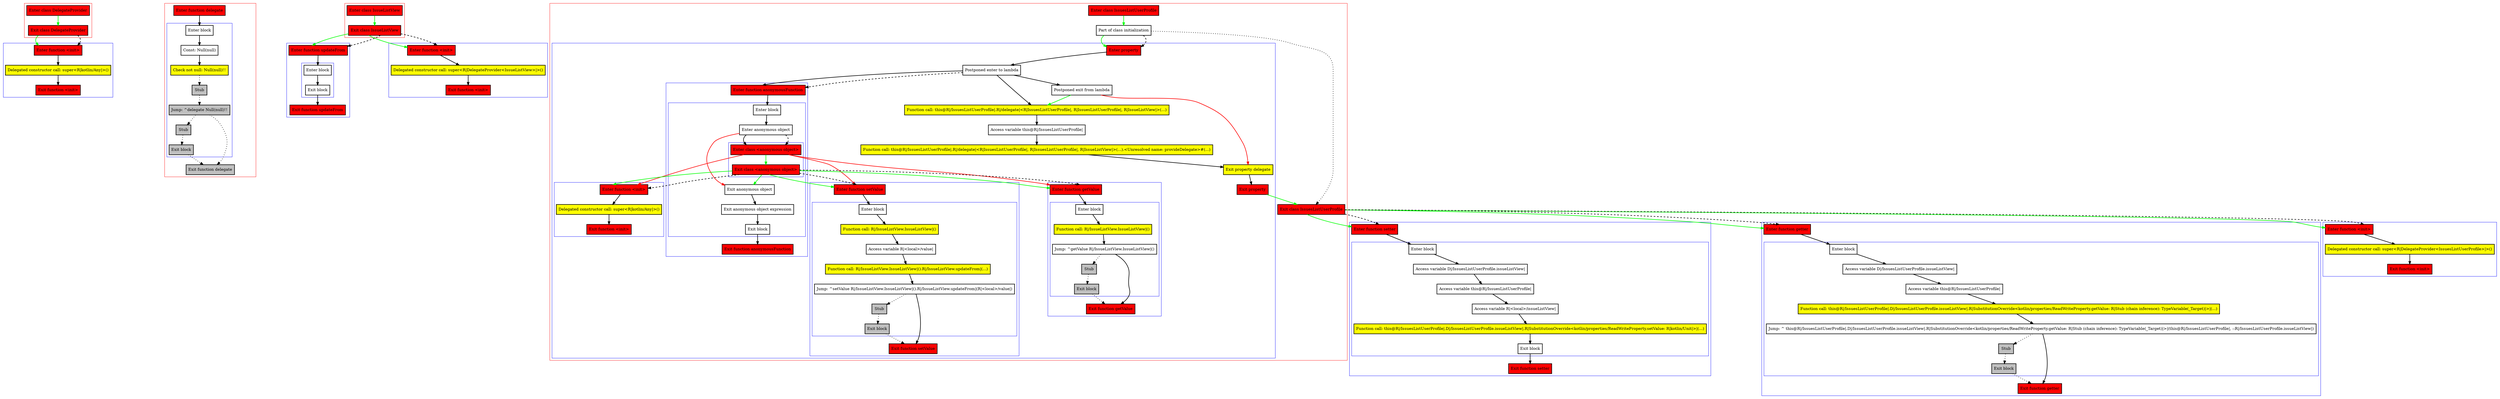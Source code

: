 digraph delegateWithAnonymousObject_kt {
    graph [nodesep=3]
    node [shape=box penwidth=2]
    edge [penwidth=2]

    subgraph cluster_0 {
        color=red
        0 [label="Enter class DelegateProvider" style="filled" fillcolor=red];
        1 [label="Exit class DelegateProvider" style="filled" fillcolor=red];
    }
    subgraph cluster_1 {
        color=blue
        2 [label="Enter function <init>" style="filled" fillcolor=red];
        3 [label="Delegated constructor call: super<R|kotlin/Any|>()" style="filled" fillcolor=yellow];
        4 [label="Exit function <init>" style="filled" fillcolor=red];
    }
    0 -> {1} [color=green];
    1 -> {2} [color=green];
    1 -> {2} [style=dashed];
    2 -> {3};
    3 -> {4};

    subgraph cluster_2 {
        color=red
        5 [label="Enter function delegate" style="filled" fillcolor=red];
        subgraph cluster_3 {
            color=blue
            6 [label="Enter block"];
            7 [label="Const: Null(null)"];
            8 [label="Check not null: Null(null)!!" style="filled" fillcolor=yellow];
            9 [label="Stub" style="filled" fillcolor=gray];
            10 [label="Jump: ^delegate Null(null)!!" style="filled" fillcolor=gray];
            11 [label="Stub" style="filled" fillcolor=gray];
            12 [label="Exit block" style="filled" fillcolor=gray];
        }
        13 [label="Exit function delegate" style="filled" fillcolor=gray];
    }
    5 -> {6};
    6 -> {7};
    7 -> {8};
    8 -> {9} [style=dotted];
    9 -> {10} [style=dotted];
    10 -> {11 13} [style=dotted];
    11 -> {12} [style=dotted];
    12 -> {13} [style=dotted];

    subgraph cluster_4 {
        color=red
        14 [label="Enter class IssueListView" style="filled" fillcolor=red];
        15 [label="Exit class IssueListView" style="filled" fillcolor=red];
    }
    subgraph cluster_5 {
        color=blue
        16 [label="Enter function updateFrom" style="filled" fillcolor=red];
        subgraph cluster_6 {
            color=blue
            17 [label="Enter block"];
            18 [label="Exit block"];
        }
        19 [label="Exit function updateFrom" style="filled" fillcolor=red];
    }
    subgraph cluster_7 {
        color=blue
        20 [label="Enter function <init>" style="filled" fillcolor=red];
        21 [label="Delegated constructor call: super<R|DelegateProvider<IssueListView>|>()" style="filled" fillcolor=yellow];
        22 [label="Exit function <init>" style="filled" fillcolor=red];
    }
    14 -> {15} [color=green];
    15 -> {16 20} [color=green];
    15 -> {16 20} [style=dashed];
    16 -> {17};
    17 -> {18};
    18 -> {19};
    20 -> {21};
    21 -> {22};

    subgraph cluster_8 {
        color=red
        23 [label="Enter class IssuesListUserProfile" style="filled" fillcolor=red];
        24 [label="Part of class initialization"];
        subgraph cluster_9 {
            color=blue
            25 [label="Enter property" style="filled" fillcolor=red];
            26 [label="Postponed enter to lambda"];
            subgraph cluster_10 {
                color=blue
                27 [label="Enter function anonymousFunction" style="filled" fillcolor=red];
                subgraph cluster_11 {
                    color=blue
                    28 [label="Enter block"];
                    29 [label="Enter anonymous object"];
                    subgraph cluster_12 {
                        color=blue
                        30 [label="Enter class <anonymous object>" style="filled" fillcolor=red];
                        31 [label="Exit class <anonymous object>" style="filled" fillcolor=red];
                    }
                    32 [label="Exit anonymous object"];
                    33 [label="Exit anonymous object expression"];
                    34 [label="Exit block"];
                }
                35 [label="Exit function anonymousFunction" style="filled" fillcolor=red];
            }
            subgraph cluster_13 {
                color=blue
                36 [label="Enter function setValue" style="filled" fillcolor=red];
                subgraph cluster_14 {
                    color=blue
                    37 [label="Enter block"];
                    38 [label="Function call: R|/IssueListView.IssueListView|()" style="filled" fillcolor=yellow];
                    39 [label="Access variable R|<local>/value|"];
                    40 [label="Function call: R|/IssueListView.IssueListView|().R|/IssueListView.updateFrom|(...)" style="filled" fillcolor=yellow];
                    41 [label="Jump: ^setValue R|/IssueListView.IssueListView|().R|/IssueListView.updateFrom|(R|<local>/value|)"];
                    42 [label="Stub" style="filled" fillcolor=gray];
                    43 [label="Exit block" style="filled" fillcolor=gray];
                }
                44 [label="Exit function setValue" style="filled" fillcolor=red];
            }
            subgraph cluster_15 {
                color=blue
                45 [label="Enter function getValue" style="filled" fillcolor=red];
                subgraph cluster_16 {
                    color=blue
                    46 [label="Enter block"];
                    47 [label="Function call: R|/IssueListView.IssueListView|()" style="filled" fillcolor=yellow];
                    48 [label="Jump: ^getValue R|/IssueListView.IssueListView|()"];
                    49 [label="Stub" style="filled" fillcolor=gray];
                    50 [label="Exit block" style="filled" fillcolor=gray];
                }
                51 [label="Exit function getValue" style="filled" fillcolor=red];
            }
            subgraph cluster_17 {
                color=blue
                52 [label="Enter function <init>" style="filled" fillcolor=red];
                53 [label="Delegated constructor call: super<R|kotlin/Any|>()" style="filled" fillcolor=yellow];
                54 [label="Exit function <init>" style="filled" fillcolor=red];
            }
            55 [label="Postponed exit from lambda"];
            56 [label="Function call: this@R|/IssuesListUserProfile|.R|/delegate|<R|IssuesListUserProfile|, R|IssuesListUserProfile|, R|IssueListView|>(...)" style="filled" fillcolor=yellow];
            57 [label="Access variable this@R|/IssuesListUserProfile|"];
            58 [label="Function call: this@R|/IssuesListUserProfile|.R|/delegate|<R|IssuesListUserProfile|, R|IssuesListUserProfile|, R|IssueListView|>(...).<Unresolved name: provideDelegate>#(...)" style="filled" fillcolor=yellow];
            59 [label="Exit property delegate" style="filled" fillcolor=yellow];
            60 [label="Exit property" style="filled" fillcolor=red];
        }
        61 [label="Exit class IssuesListUserProfile" style="filled" fillcolor=red];
    }
    subgraph cluster_18 {
        color=blue
        62 [label="Enter function setter" style="filled" fillcolor=red];
        subgraph cluster_19 {
            color=blue
            63 [label="Enter block"];
            64 [label="Access variable D|/IssuesListUserProfile.issueListView|"];
            65 [label="Access variable this@R|/IssuesListUserProfile|"];
            66 [label="Access variable R|<local>/issueListView|"];
            67 [label="Function call: this@R|/IssuesListUserProfile|.D|/IssuesListUserProfile.issueListView|.R|SubstitutionOverride<kotlin/properties/ReadWriteProperty.setValue: R|kotlin/Unit|>|(...)" style="filled" fillcolor=yellow];
            68 [label="Exit block"];
        }
        69 [label="Exit function setter" style="filled" fillcolor=red];
    }
    subgraph cluster_20 {
        color=blue
        70 [label="Enter function getter" style="filled" fillcolor=red];
        subgraph cluster_21 {
            color=blue
            71 [label="Enter block"];
            72 [label="Access variable D|/IssuesListUserProfile.issueListView|"];
            73 [label="Access variable this@R|/IssuesListUserProfile|"];
            74 [label="Function call: this@R|/IssuesListUserProfile|.D|/IssuesListUserProfile.issueListView|.R|SubstitutionOverride<kotlin/properties/ReadWriteProperty.getValue: R|Stub (chain inference): TypeVariable(_Target)|>|(...)" style="filled" fillcolor=yellow];
            75 [label="Jump: ^ this@R|/IssuesListUserProfile|.D|/IssuesListUserProfile.issueListView|.R|SubstitutionOverride<kotlin/properties/ReadWriteProperty.getValue: R|Stub (chain inference): TypeVariable(_Target)|>|(this@R|/IssuesListUserProfile|, ::R|/IssuesListUserProfile.issueListView|)"];
            76 [label="Stub" style="filled" fillcolor=gray];
            77 [label="Exit block" style="filled" fillcolor=gray];
        }
        78 [label="Exit function getter" style="filled" fillcolor=red];
    }
    subgraph cluster_22 {
        color=blue
        79 [label="Enter function <init>" style="filled" fillcolor=red];
        80 [label="Delegated constructor call: super<R|DelegateProvider<IssuesListUserProfile>|>()" style="filled" fillcolor=yellow];
        81 [label="Exit function <init>" style="filled" fillcolor=red];
    }
    23 -> {24} [color=green];
    24 -> {25} [color=green];
    24 -> {61} [style=dotted];
    24 -> {25} [style=dashed];
    25 -> {26};
    26 -> {27 55 56};
    26 -> {27} [style=dashed];
    27 -> {28};
    28 -> {29};
    29 -> {30};
    29 -> {32} [color=red];
    29 -> {30} [style=dashed];
    30 -> {31} [color=green];
    30 -> {36 45 52} [color=red];
    31 -> {32 36 45 52} [color=green];
    31 -> {36 45 52} [style=dashed];
    32 -> {33};
    33 -> {34};
    34 -> {35};
    36 -> {37};
    37 -> {38};
    38 -> {39};
    39 -> {40};
    40 -> {41};
    41 -> {44};
    41 -> {42} [style=dotted];
    42 -> {43} [style=dotted];
    43 -> {44} [style=dotted];
    45 -> {46};
    46 -> {47};
    47 -> {48};
    48 -> {51};
    48 -> {49} [style=dotted];
    49 -> {50} [style=dotted];
    50 -> {51} [style=dotted];
    52 -> {53};
    53 -> {54};
    55 -> {56} [color=green];
    55 -> {59} [color=red];
    56 -> {57};
    57 -> {58};
    58 -> {59};
    59 -> {60};
    60 -> {61} [color=green];
    61 -> {62 70 79} [color=green];
    61 -> {62 70 79} [style=dashed];
    62 -> {63};
    63 -> {64};
    64 -> {65};
    65 -> {66};
    66 -> {67};
    67 -> {68};
    68 -> {69};
    70 -> {71};
    71 -> {72};
    72 -> {73};
    73 -> {74};
    74 -> {75};
    75 -> {78};
    75 -> {76} [style=dotted];
    76 -> {77} [style=dotted];
    77 -> {78} [style=dotted];
    79 -> {80};
    80 -> {81};

}
